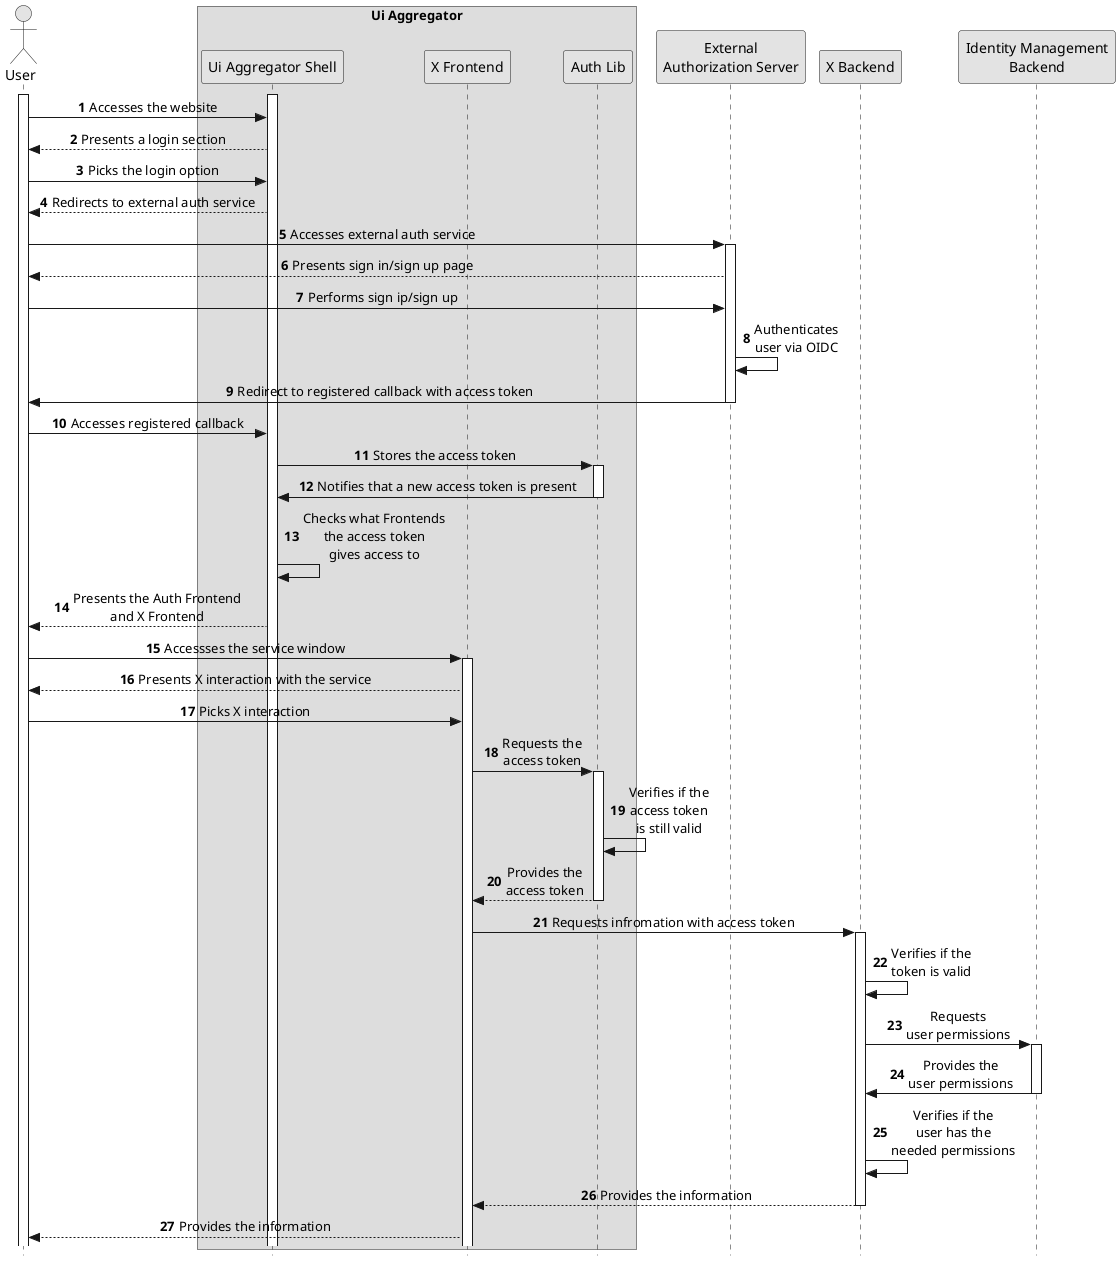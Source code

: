 @startuml a3-UC01

skinparam Monochrome true
skinparam sequenceMessageAlign center
skinparam style strictuml
autonumber 1

actor User
box "Ui Aggregator"
participant "Ui Aggregator Shell" as AGGRE
participant "X Frontend" as XFRONT
participant "Auth Lib" as AUTHLIB
end box
participant "External\nAuthorization Server" as AUTHSERVER
participant "X Backend" as XBACK
participant "Identity Management\nBackend" as ROLESBACK

activate AGGRE
activate User

User -> AGGRE: Accesses the website
AGGRE --> User: Presents a login section
User -> AGGRE: Picks the login option
AGGRE --> User: Redirects to external auth service
User -> AUTHSERVER: Accesses external auth service
activate AUTHSERVER
AUTHSERVER --> User: Presents sign in/sign up page
User -> AUTHSERVER: Performs sign ip/sign up
AUTHSERVER -> AUTHSERVER: Authenticates\nuser via OIDC
AUTHSERVER -> User: Redirect to registered callback with access token
deactivate AUTHSERVER
User -> AGGRE: Accesses registered callback
AGGRE -> AUTHLIB: Stores the access token
activate AUTHLIB
AUTHLIB -> AGGRE: Notifies that a new access token is present
deactivate AUTHLIB
AGGRE -> AGGRE: Checks what Frontends\nthe access token\ngives access to
AGGRE --> User: Presents the Auth Frontend\nand X Frontend
User -> XFRONT: Accessses the service window
activate XFRONT
XFRONT --> User: Presents X interaction with the service
User -> XFRONT: Picks X interaction
XFRONT -> AUTHLIB: Requests the\naccess token
activate AUTHLIB
AUTHLIB -> AUTHLIB: Verifies if the\naccess token\nis still valid
AUTHLIB --> XFRONT: Provides the\naccess token
deactivate AUTHLIB
XFRONT -> XBACK: Requests infromation with access token
activate XBACK
XBACK -> XBACK: Verifies if the\ntoken is valid
XBACK -> ROLESBACK: Requests\nuser permissions
activate ROLESBACK
ROLESBACK -> XBACK: Provides the\nuser permissions
deactivate ROLESBACK
XBACK -> XBACK: Verifies if the\nuser has the\nneeded permissions
XBACK --> XFRONT: Provides the information
deactivate XBACK
XFRONT --> User: Provides the information
@enduml
